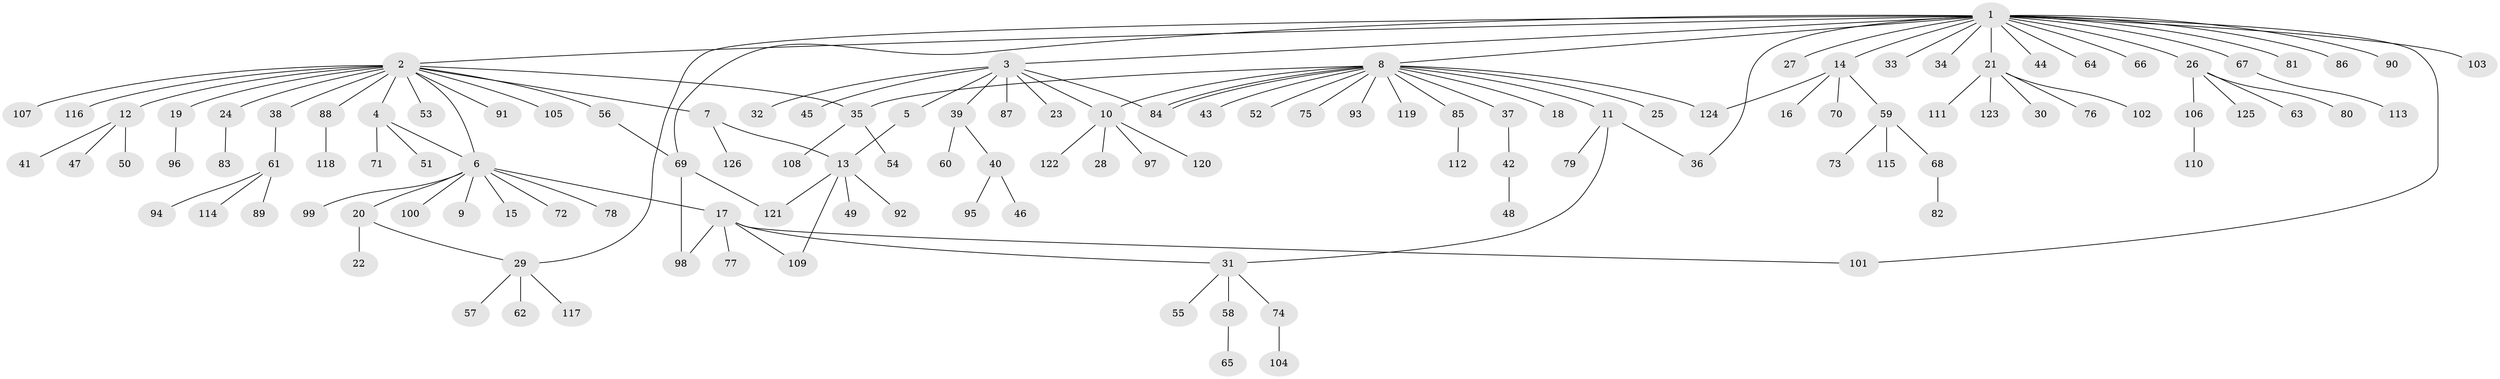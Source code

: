 // Generated by graph-tools (version 1.1) at 2025/14/03/09/25 04:14:31]
// undirected, 126 vertices, 140 edges
graph export_dot {
graph [start="1"]
  node [color=gray90,style=filled];
  1;
  2;
  3;
  4;
  5;
  6;
  7;
  8;
  9;
  10;
  11;
  12;
  13;
  14;
  15;
  16;
  17;
  18;
  19;
  20;
  21;
  22;
  23;
  24;
  25;
  26;
  27;
  28;
  29;
  30;
  31;
  32;
  33;
  34;
  35;
  36;
  37;
  38;
  39;
  40;
  41;
  42;
  43;
  44;
  45;
  46;
  47;
  48;
  49;
  50;
  51;
  52;
  53;
  54;
  55;
  56;
  57;
  58;
  59;
  60;
  61;
  62;
  63;
  64;
  65;
  66;
  67;
  68;
  69;
  70;
  71;
  72;
  73;
  74;
  75;
  76;
  77;
  78;
  79;
  80;
  81;
  82;
  83;
  84;
  85;
  86;
  87;
  88;
  89;
  90;
  91;
  92;
  93;
  94;
  95;
  96;
  97;
  98;
  99;
  100;
  101;
  102;
  103;
  104;
  105;
  106;
  107;
  108;
  109;
  110;
  111;
  112;
  113;
  114;
  115;
  116;
  117;
  118;
  119;
  120;
  121;
  122;
  123;
  124;
  125;
  126;
  1 -- 2;
  1 -- 3;
  1 -- 8;
  1 -- 14;
  1 -- 21;
  1 -- 26;
  1 -- 27;
  1 -- 29;
  1 -- 33;
  1 -- 34;
  1 -- 36;
  1 -- 44;
  1 -- 64;
  1 -- 66;
  1 -- 67;
  1 -- 69;
  1 -- 81;
  1 -- 86;
  1 -- 90;
  1 -- 101;
  1 -- 103;
  2 -- 4;
  2 -- 6;
  2 -- 7;
  2 -- 12;
  2 -- 19;
  2 -- 24;
  2 -- 35;
  2 -- 38;
  2 -- 53;
  2 -- 56;
  2 -- 88;
  2 -- 91;
  2 -- 105;
  2 -- 107;
  2 -- 116;
  3 -- 5;
  3 -- 10;
  3 -- 23;
  3 -- 32;
  3 -- 39;
  3 -- 45;
  3 -- 84;
  3 -- 87;
  4 -- 6;
  4 -- 51;
  4 -- 71;
  5 -- 13;
  6 -- 9;
  6 -- 15;
  6 -- 17;
  6 -- 20;
  6 -- 72;
  6 -- 78;
  6 -- 99;
  6 -- 100;
  7 -- 13;
  7 -- 126;
  8 -- 10;
  8 -- 11;
  8 -- 18;
  8 -- 25;
  8 -- 35;
  8 -- 37;
  8 -- 43;
  8 -- 52;
  8 -- 75;
  8 -- 84;
  8 -- 84;
  8 -- 85;
  8 -- 93;
  8 -- 119;
  8 -- 124;
  10 -- 28;
  10 -- 97;
  10 -- 120;
  10 -- 122;
  11 -- 31;
  11 -- 36;
  11 -- 79;
  12 -- 41;
  12 -- 47;
  12 -- 50;
  13 -- 49;
  13 -- 92;
  13 -- 109;
  13 -- 121;
  14 -- 16;
  14 -- 59;
  14 -- 70;
  14 -- 124;
  17 -- 31;
  17 -- 77;
  17 -- 98;
  17 -- 101;
  17 -- 109;
  19 -- 96;
  20 -- 22;
  20 -- 29;
  21 -- 30;
  21 -- 76;
  21 -- 102;
  21 -- 111;
  21 -- 123;
  24 -- 83;
  26 -- 63;
  26 -- 80;
  26 -- 106;
  26 -- 125;
  29 -- 57;
  29 -- 62;
  29 -- 117;
  31 -- 55;
  31 -- 58;
  31 -- 74;
  35 -- 54;
  35 -- 108;
  37 -- 42;
  38 -- 61;
  39 -- 40;
  39 -- 60;
  40 -- 46;
  40 -- 95;
  42 -- 48;
  56 -- 69;
  58 -- 65;
  59 -- 68;
  59 -- 73;
  59 -- 115;
  61 -- 89;
  61 -- 94;
  61 -- 114;
  67 -- 113;
  68 -- 82;
  69 -- 98;
  69 -- 121;
  74 -- 104;
  85 -- 112;
  88 -- 118;
  106 -- 110;
}
